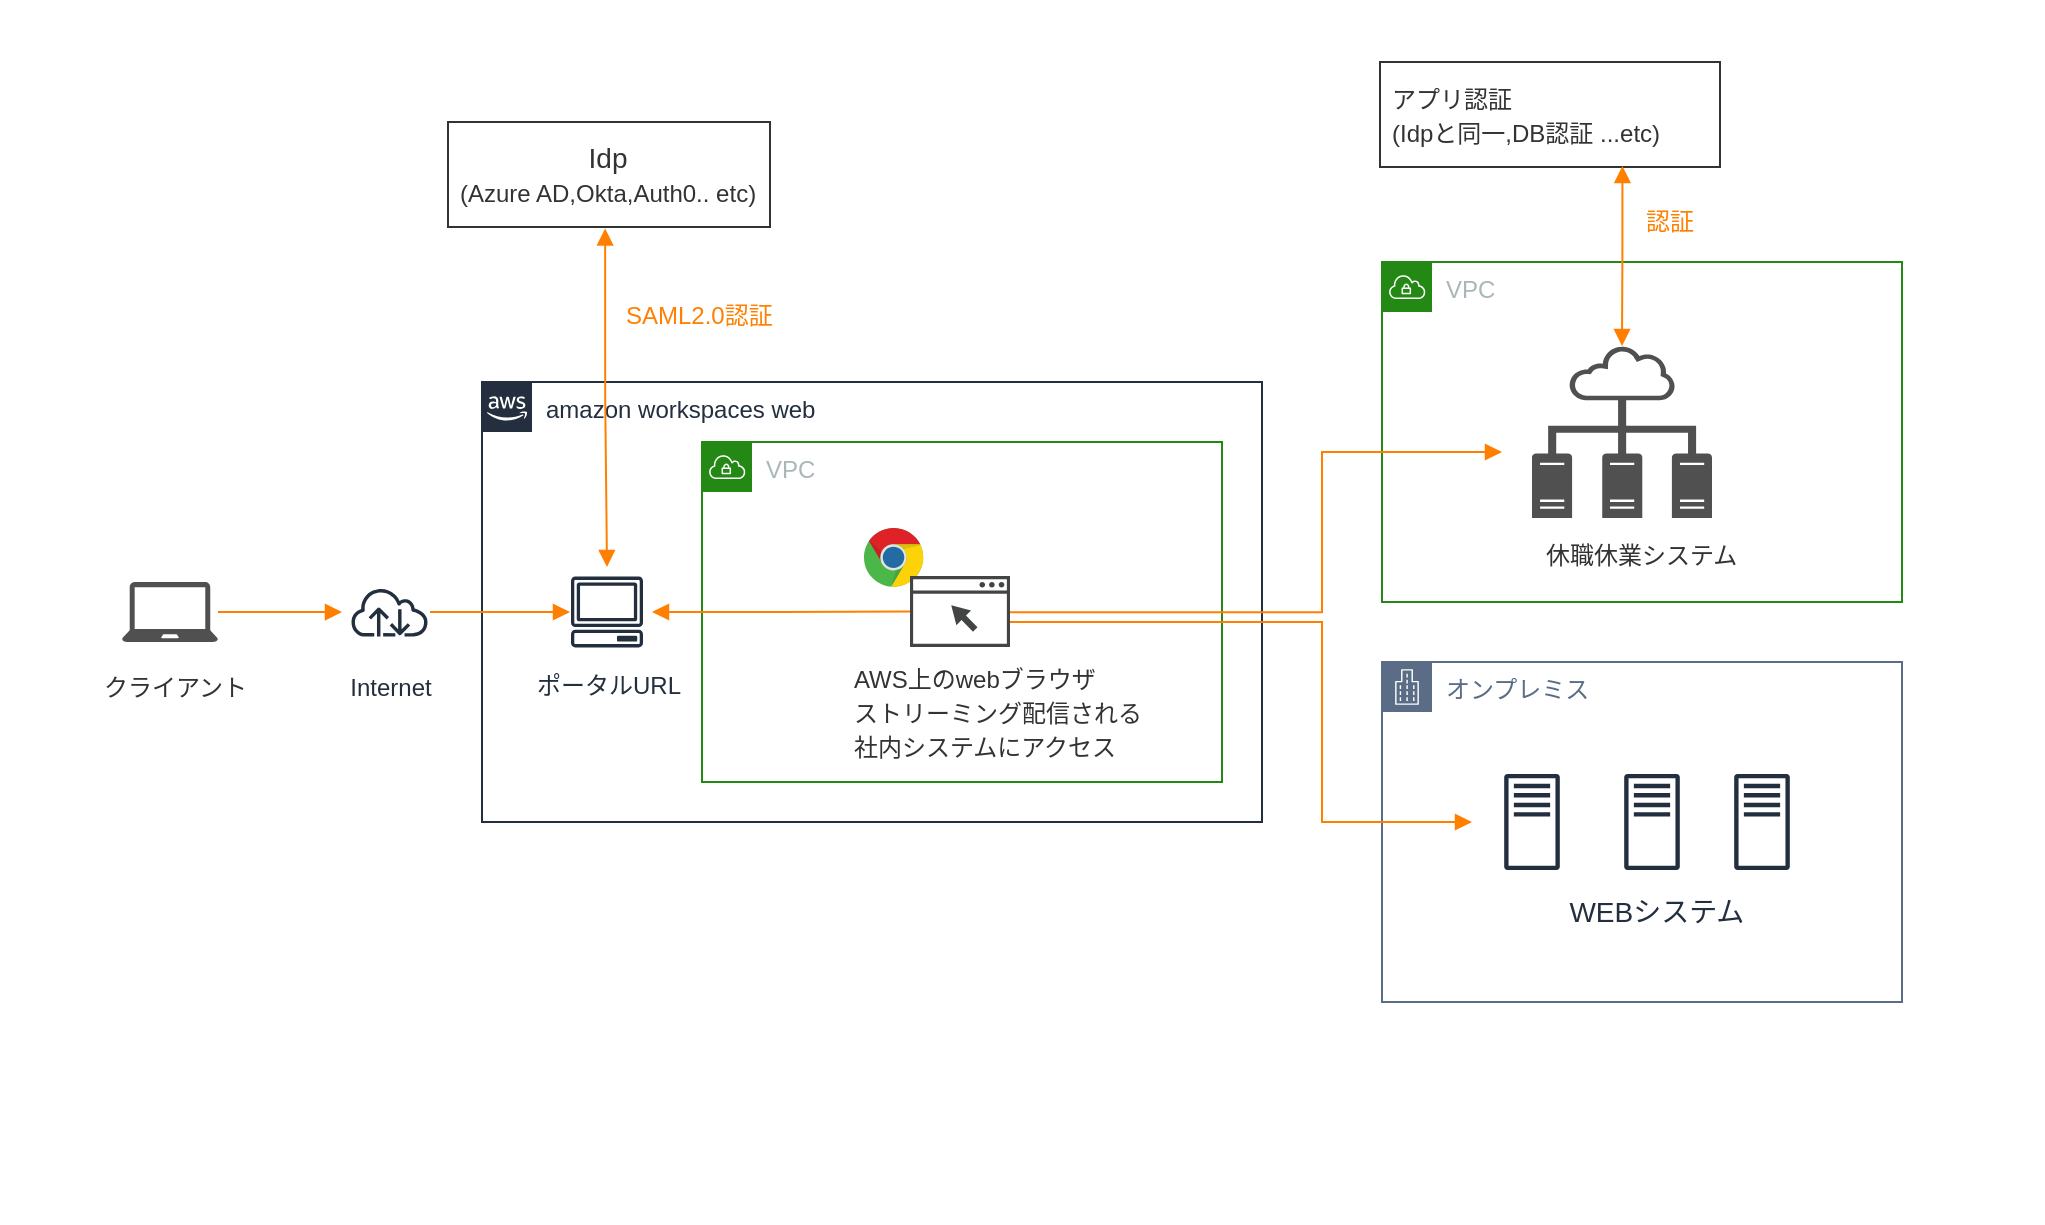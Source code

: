 <mxfile>
    <diagram id="hUgGFQwQQ19NKtdUVrCw" name="ページ1">
        <mxGraphModel dx="2996" dy="1516" grid="1" gridSize="10" guides="1" tooltips="1" connect="1" arrows="1" fold="1" page="1" pageScale="1" pageWidth="827" pageHeight="1169" math="0" shadow="0">
            <root>
                <mxCell id="0"/>
                <mxCell id="1" parent="0"/>
                <mxCell id="7" value="" style="rounded=0;whiteSpace=wrap;html=1;strokeColor=#FFFFFF;fillColor=#FFFFFF;" vertex="1" parent="1">
                    <mxGeometry x="-570" y="130" width="1020" height="610" as="geometry"/>
                </mxCell>
                <mxCell id="11" value="VPC" style="points=[[0,0],[0.25,0],[0.5,0],[0.75,0],[1,0],[1,0.25],[1,0.5],[1,0.75],[1,1],[0.75,1],[0.5,1],[0.25,1],[0,1],[0,0.75],[0,0.5],[0,0.25]];outlineConnect=0;gradientColor=none;html=1;whiteSpace=wrap;fontSize=12;fontStyle=0;container=1;pointerEvents=0;collapsible=0;recursiveResize=0;shape=mxgraph.aws4.group;grIcon=mxgraph.aws4.group_vpc;strokeColor=#248814;fillColor=none;verticalAlign=top;align=left;spacingLeft=30;fontColor=#AAB7B8;dashed=0;" vertex="1" parent="1">
                    <mxGeometry x="120" y="260" width="260" height="170" as="geometry"/>
                </mxCell>
                <mxCell id="39" value="" style="sketch=0;pointerEvents=1;shadow=0;dashed=0;html=1;strokeColor=none;fillColor=#505050;labelPosition=center;verticalLabelPosition=bottom;verticalAlign=top;outlineConnect=0;align=center;shape=mxgraph.office.concepts.technical_diagram;fontSize=14;" vertex="1" parent="11">
                    <mxGeometry x="75" y="42" width="90" height="86" as="geometry"/>
                </mxCell>
                <mxCell id="13" value="オンプレミス" style="points=[[0,0],[0.25,0],[0.5,0],[0.75,0],[1,0],[1,0.25],[1,0.5],[1,0.75],[1,1],[0.75,1],[0.5,1],[0.25,1],[0,1],[0,0.75],[0,0.5],[0,0.25]];outlineConnect=0;gradientColor=none;html=1;whiteSpace=wrap;fontSize=12;fontStyle=0;container=1;pointerEvents=0;collapsible=0;recursiveResize=0;shape=mxgraph.aws4.group;grIcon=mxgraph.aws4.group_corporate_data_center;strokeColor=#5A6C86;fillColor=none;verticalAlign=top;align=left;spacingLeft=30;fontColor=#5A6C86;dashed=0;" vertex="1" parent="1">
                    <mxGeometry x="120" y="460" width="260" height="170" as="geometry"/>
                </mxCell>
                <mxCell id="16" value="&lt;font style=&quot;font-size: 14px;&quot;&gt;&amp;nbsp;WEBシステム&lt;/font&gt;" style="sketch=0;outlineConnect=0;fontColor=#232F3E;gradientColor=none;strokeColor=#232F3E;fillColor=#ffffff;dashed=0;verticalLabelPosition=bottom;verticalAlign=top;align=center;html=1;fontSize=12;fontStyle=0;aspect=fixed;shape=mxgraph.aws4.resourceIcon;resIcon=mxgraph.aws4.traditional_server;" vertex="1" parent="13">
                    <mxGeometry x="105" y="50" width="60" height="60" as="geometry"/>
                </mxCell>
                <mxCell id="17" value="" style="sketch=0;outlineConnect=0;fontColor=#232F3E;gradientColor=none;strokeColor=#232F3E;fillColor=#ffffff;dashed=0;verticalLabelPosition=bottom;verticalAlign=top;align=center;html=1;fontSize=12;fontStyle=0;aspect=fixed;shape=mxgraph.aws4.resourceIcon;resIcon=mxgraph.aws4.traditional_server;" vertex="1" parent="13">
                    <mxGeometry x="160" y="50" width="60" height="60" as="geometry"/>
                </mxCell>
                <mxCell id="14" value="amazon workspaces web" style="points=[[0,0],[0.25,0],[0.5,0],[0.75,0],[1,0],[1,0.25],[1,0.5],[1,0.75],[1,1],[0.75,1],[0.5,1],[0.25,1],[0,1],[0,0.75],[0,0.5],[0,0.25]];outlineConnect=0;gradientColor=none;html=1;whiteSpace=wrap;fontSize=12;fontStyle=0;container=1;pointerEvents=0;collapsible=0;recursiveResize=0;shape=mxgraph.aws4.group;grIcon=mxgraph.aws4.group_aws_cloud_alt;strokeColor=#232F3E;fillColor=none;verticalAlign=top;align=left;spacingLeft=30;fontColor=#232F3E;dashed=0;" vertex="1" parent="1">
                    <mxGeometry x="-330" y="320" width="390" height="220" as="geometry"/>
                </mxCell>
                <mxCell id="6" value="ポータルURL" style="sketch=0;outlineConnect=0;fontColor=#232F3E;gradientColor=none;strokeColor=#232F3E;fillColor=#ffffff;dashed=0;verticalLabelPosition=bottom;verticalAlign=top;align=center;html=1;fontSize=12;fontStyle=0;aspect=fixed;shape=mxgraph.aws4.resourceIcon;resIcon=mxgraph.aws4.client;" vertex="1" parent="14">
                    <mxGeometry x="40" y="92.5" width="45" height="45" as="geometry"/>
                </mxCell>
                <mxCell id="35" value="VPC" style="points=[[0,0],[0.25,0],[0.5,0],[0.75,0],[1,0],[1,0.25],[1,0.5],[1,0.75],[1,1],[0.75,1],[0.5,1],[0.25,1],[0,1],[0,0.75],[0,0.5],[0,0.25]];outlineConnect=0;gradientColor=none;html=1;whiteSpace=wrap;fontSize=12;fontStyle=0;container=1;pointerEvents=0;collapsible=0;recursiveResize=0;shape=mxgraph.aws4.group;grIcon=mxgraph.aws4.group_vpc;strokeColor=#248814;fillColor=none;verticalAlign=top;align=left;spacingLeft=30;fontColor=#AAB7B8;dashed=0;" vertex="1" parent="14">
                    <mxGeometry x="110" y="30" width="260" height="170" as="geometry"/>
                </mxCell>
                <mxCell id="29" value="" style="dashed=0;outlineConnect=0;html=1;align=center;labelPosition=center;verticalLabelPosition=bottom;verticalAlign=top;shape=mxgraph.weblogos.chrome;strokeColor=#FFFFFF;fontSize=14;fillColor=#FFFFFF;" vertex="1" parent="35">
                    <mxGeometry x="81" y="43" width="30" height="30" as="geometry"/>
                </mxCell>
                <mxCell id="62" value="&lt;font color=&quot;#333333&quot;&gt;&lt;span style=&quot;font-size: 12px;&quot;&gt;AWS上のwebブラウザ&lt;br&gt;ストリーミング配信される&lt;br&gt;社内システムにアクセス&lt;br&gt;&lt;/span&gt;&lt;/font&gt;" style="text;strokeColor=none;fillColor=none;align=left;verticalAlign=middle;spacingLeft=4;spacingRight=4;overflow=hidden;points=[[0,0.5],[1,0.5]];portConstraint=eastwest;rotatable=0;whiteSpace=wrap;html=1;shadow=1;fontSize=14;" vertex="1" parent="35">
                    <mxGeometry x="70" y="107.5" width="161" height="52.5" as="geometry"/>
                </mxCell>
                <mxCell id="15" value="" style="sketch=0;outlineConnect=0;fontColor=#232F3E;gradientColor=none;strokeColor=#232F3E;fillColor=#ffffff;dashed=0;verticalLabelPosition=bottom;verticalAlign=top;align=center;html=1;fontSize=12;fontStyle=0;aspect=fixed;shape=mxgraph.aws4.resourceIcon;resIcon=mxgraph.aws4.traditional_server;" vertex="1" parent="1">
                    <mxGeometry x="165" y="510" width="60" height="60" as="geometry"/>
                </mxCell>
                <mxCell id="22" value="Internet" style="sketch=0;outlineConnect=0;fontColor=#232F3E;gradientColor=none;strokeColor=#232F3E;fillColor=#ffffff;dashed=0;verticalLabelPosition=bottom;verticalAlign=top;align=center;html=1;fontSize=12;fontStyle=0;aspect=fixed;shape=mxgraph.aws4.resourceIcon;resIcon=mxgraph.aws4.internet;" vertex="1" parent="1">
                    <mxGeometry x="-400" y="411.25" width="47.5" height="47.5" as="geometry"/>
                </mxCell>
                <mxCell id="23" value="" style="sketch=0;pointerEvents=1;shadow=0;dashed=0;html=1;strokeColor=none;fillColor=#505050;labelPosition=center;verticalLabelPosition=bottom;verticalAlign=top;outlineConnect=0;align=center;shape=mxgraph.office.devices.laptop;fontSize=18;" vertex="1" parent="1">
                    <mxGeometry x="-510" y="420" width="48" height="30" as="geometry"/>
                </mxCell>
                <mxCell id="37" value="" style="sketch=0;pointerEvents=1;shadow=0;dashed=0;html=1;strokeColor=none;fillColor=#434445;aspect=fixed;labelPosition=center;verticalLabelPosition=bottom;verticalAlign=top;align=center;outlineConnect=0;shape=mxgraph.vvd.web_browser;fontSize=14;" vertex="1" parent="1">
                    <mxGeometry x="-116" y="417" width="50" height="35.5" as="geometry"/>
                </mxCell>
                <mxCell id="46" value="" style="edgeStyle=orthogonalEdgeStyle;html=1;endArrow=none;elbow=vertical;startArrow=block;startFill=1;strokeColor=#FF8000;rounded=0;fontSize=14;" edge="1" parent="1" source="22" target="23">
                    <mxGeometry width="100" relative="1" as="geometry">
                        <mxPoint x="-60" y="440" as="sourcePoint"/>
                        <mxPoint x="40" y="440" as="targetPoint"/>
                    </mxGeometry>
                </mxCell>
                <mxCell id="47" value="" style="edgeStyle=orthogonalEdgeStyle;html=1;endArrow=none;elbow=vertical;startArrow=block;startFill=1;strokeColor=#FF8000;rounded=0;fontSize=14;" edge="1" parent="1">
                    <mxGeometry width="100" relative="1" as="geometry">
                        <mxPoint x="-286" y="435" as="sourcePoint"/>
                        <mxPoint x="-356" y="435" as="targetPoint"/>
                    </mxGeometry>
                </mxCell>
                <mxCell id="48" value="" style="edgeStyle=orthogonalEdgeStyle;html=1;endArrow=none;elbow=vertical;startArrow=block;startFill=1;strokeColor=#FF8000;rounded=0;fontSize=14;" edge="1" parent="1" source="6" target="37">
                    <mxGeometry width="100" relative="1" as="geometry">
                        <mxPoint x="-60" y="440" as="sourcePoint"/>
                        <mxPoint x="40" y="440" as="targetPoint"/>
                    </mxGeometry>
                </mxCell>
                <mxCell id="50" value="" style="edgeStyle=orthogonalEdgeStyle;html=1;endArrow=block;elbow=vertical;startArrow=none;endFill=1;strokeColor=#FF8000;rounded=0;fontSize=14;" edge="1" parent="1">
                    <mxGeometry width="100" relative="1" as="geometry">
                        <mxPoint x="-66" y="435.067" as="sourcePoint"/>
                        <mxPoint x="180" y="355" as="targetPoint"/>
                        <Array as="points">
                            <mxPoint x="90" y="435"/>
                            <mxPoint x="90" y="355"/>
                        </Array>
                    </mxGeometry>
                </mxCell>
                <mxCell id="51" value="" style="edgeStyle=orthogonalEdgeStyle;html=1;endArrow=block;elbow=vertical;startArrow=none;endFill=1;strokeColor=#FF8000;rounded=0;fontSize=14;fillColor=#FF8000;" edge="1" parent="1" source="37" target="15">
                    <mxGeometry width="100" relative="1" as="geometry">
                        <mxPoint x="-60" y="440" as="sourcePoint"/>
                        <mxPoint x="40" y="440" as="targetPoint"/>
                        <Array as="points">
                            <mxPoint x="90" y="440"/>
                            <mxPoint x="90" y="540"/>
                        </Array>
                    </mxGeometry>
                </mxCell>
                <mxCell id="61" value="&lt;font style=&quot;font-size: 12px;&quot; color=&quot;#333333&quot;&gt;クライアント&lt;/font&gt;" style="text;strokeColor=none;fillColor=none;align=left;verticalAlign=middle;spacingLeft=4;spacingRight=4;overflow=hidden;points=[[0,0.5],[1,0.5]];portConstraint=eastwest;rotatable=0;whiteSpace=wrap;html=1;shadow=1;fontSize=14;" vertex="1" parent="1">
                    <mxGeometry x="-525" y="457" width="99" height="30" as="geometry"/>
                </mxCell>
                <mxCell id="63" value="&lt;font color=&quot;#333333&quot;&gt;&lt;span style=&quot;font-size: 12px;&quot;&gt;休職休業システム&lt;br&gt;&lt;/span&gt;&lt;/font&gt;" style="text;strokeColor=none;fillColor=none;align=left;verticalAlign=middle;spacingLeft=4;spacingRight=4;overflow=hidden;points=[[0,0.5],[1,0.5]];portConstraint=eastwest;rotatable=0;whiteSpace=wrap;html=1;shadow=1;fontSize=14;" vertex="1" parent="1">
                    <mxGeometry x="196" y="380" width="161" height="52.5" as="geometry"/>
                </mxCell>
                <mxCell id="64" value="&lt;div style=&quot;text-align: center;&quot;&gt;&lt;span style=&quot;color: rgb(51, 51, 51); background-color: initial;&quot;&gt;&lt;font style=&quot;font-size: 14px;&quot;&gt;Idp&lt;/font&gt;&lt;/span&gt;&lt;/div&gt;&lt;font color=&quot;#333333&quot;&gt;&lt;span style=&quot;font-size: 12px;&quot;&gt;(Azure AD,Okta,Auth0.. etc)&lt;br&gt;&lt;/span&gt;&lt;/font&gt;" style="text;strokeColor=#333333;fillColor=none;align=left;verticalAlign=middle;spacingLeft=4;spacingRight=4;overflow=hidden;points=[[0,0.5],[1,0.5]];portConstraint=eastwest;rotatable=0;whiteSpace=wrap;html=1;shadow=0;fontSize=14;" vertex="1" parent="1">
                    <mxGeometry x="-347" y="190" width="161" height="52.5" as="geometry"/>
                </mxCell>
                <mxCell id="68" value="" style="edgeStyle=orthogonalEdgeStyle;html=1;endArrow=block;elbow=vertical;startArrow=block;startFill=1;endFill=1;strokeColor=#FF8000;rounded=0;fontSize=18;fontColor=#333333;fillColor=#FF8000;exitX=0.488;exitY=1.014;exitDx=0;exitDy=0;exitPerimeter=0;" edge="1" parent="1" source="64" target="6">
                    <mxGeometry width="100" relative="1" as="geometry">
                        <mxPoint x="-60" y="400" as="sourcePoint"/>
                        <mxPoint x="40" y="400" as="targetPoint"/>
                    </mxGeometry>
                </mxCell>
                <mxCell id="69" value="&lt;span style=&quot;color: rgb(255, 128, 0); font-size: 12px;&quot;&gt;SAML2.0認証&lt;/span&gt;&lt;span style=&quot;font-size: 12px;&quot;&gt;&lt;br&gt;&lt;/span&gt;" style="text;strokeColor=none;fillColor=none;align=left;verticalAlign=middle;spacingLeft=4;spacingRight=4;overflow=hidden;points=[[0,0.5],[1,0.5]];portConstraint=eastwest;rotatable=0;whiteSpace=wrap;html=1;shadow=1;fontSize=14;" vertex="1" parent="1">
                    <mxGeometry x="-264" y="260" width="161" height="52.5" as="geometry"/>
                </mxCell>
                <mxCell id="70" value="&lt;div style=&quot;text-align: center;&quot;&gt;&lt;/div&gt;&lt;font color=&quot;#333333&quot;&gt;&lt;font style=&quot;font-size: 12px;&quot;&gt;アプリ認証&lt;br&gt;(Idpと同一,DB認証 ...etc)&lt;/font&gt;&lt;br&gt;&lt;/font&gt;" style="text;strokeColor=#333333;fillColor=none;align=left;verticalAlign=middle;spacingLeft=4;spacingRight=4;overflow=hidden;points=[[0,0.5],[1,0.5]];portConstraint=eastwest;rotatable=0;whiteSpace=wrap;html=1;shadow=0;fontSize=14;" vertex="1" parent="1">
                    <mxGeometry x="119" y="160" width="170" height="52.5" as="geometry"/>
                </mxCell>
                <mxCell id="71" value="" style="edgeStyle=orthogonalEdgeStyle;html=1;endArrow=block;elbow=vertical;startArrow=block;startFill=1;endFill=1;strokeColor=#FF8000;rounded=0;fontSize=18;fontColor=#333333;fillColor=#FF8000;exitX=0.713;exitY=0.99;exitDx=0;exitDy=0;exitPerimeter=0;" edge="1" parent="1" source="70" target="39">
                    <mxGeometry width="100" relative="1" as="geometry">
                        <mxPoint x="179.998" y="220.005" as="sourcePoint"/>
                        <mxPoint x="180.93" y="389.27" as="targetPoint"/>
                    </mxGeometry>
                </mxCell>
                <mxCell id="72" value="&lt;span style=&quot;color: rgb(255, 128, 0); font-size: 12px;&quot;&gt;認証&lt;/span&gt;&lt;span style=&quot;font-size: 12px;&quot;&gt;&lt;br&gt;&lt;/span&gt;" style="text;strokeColor=none;fillColor=none;align=left;verticalAlign=middle;spacingLeft=4;spacingRight=4;overflow=hidden;points=[[0,0.5],[1,0.5]];portConstraint=eastwest;rotatable=0;whiteSpace=wrap;html=1;shadow=1;fontSize=14;" vertex="1" parent="1">
                    <mxGeometry x="246" y="212.5" width="40" height="52.5" as="geometry"/>
                </mxCell>
            </root>
        </mxGraphModel>
    </diagram>
</mxfile>